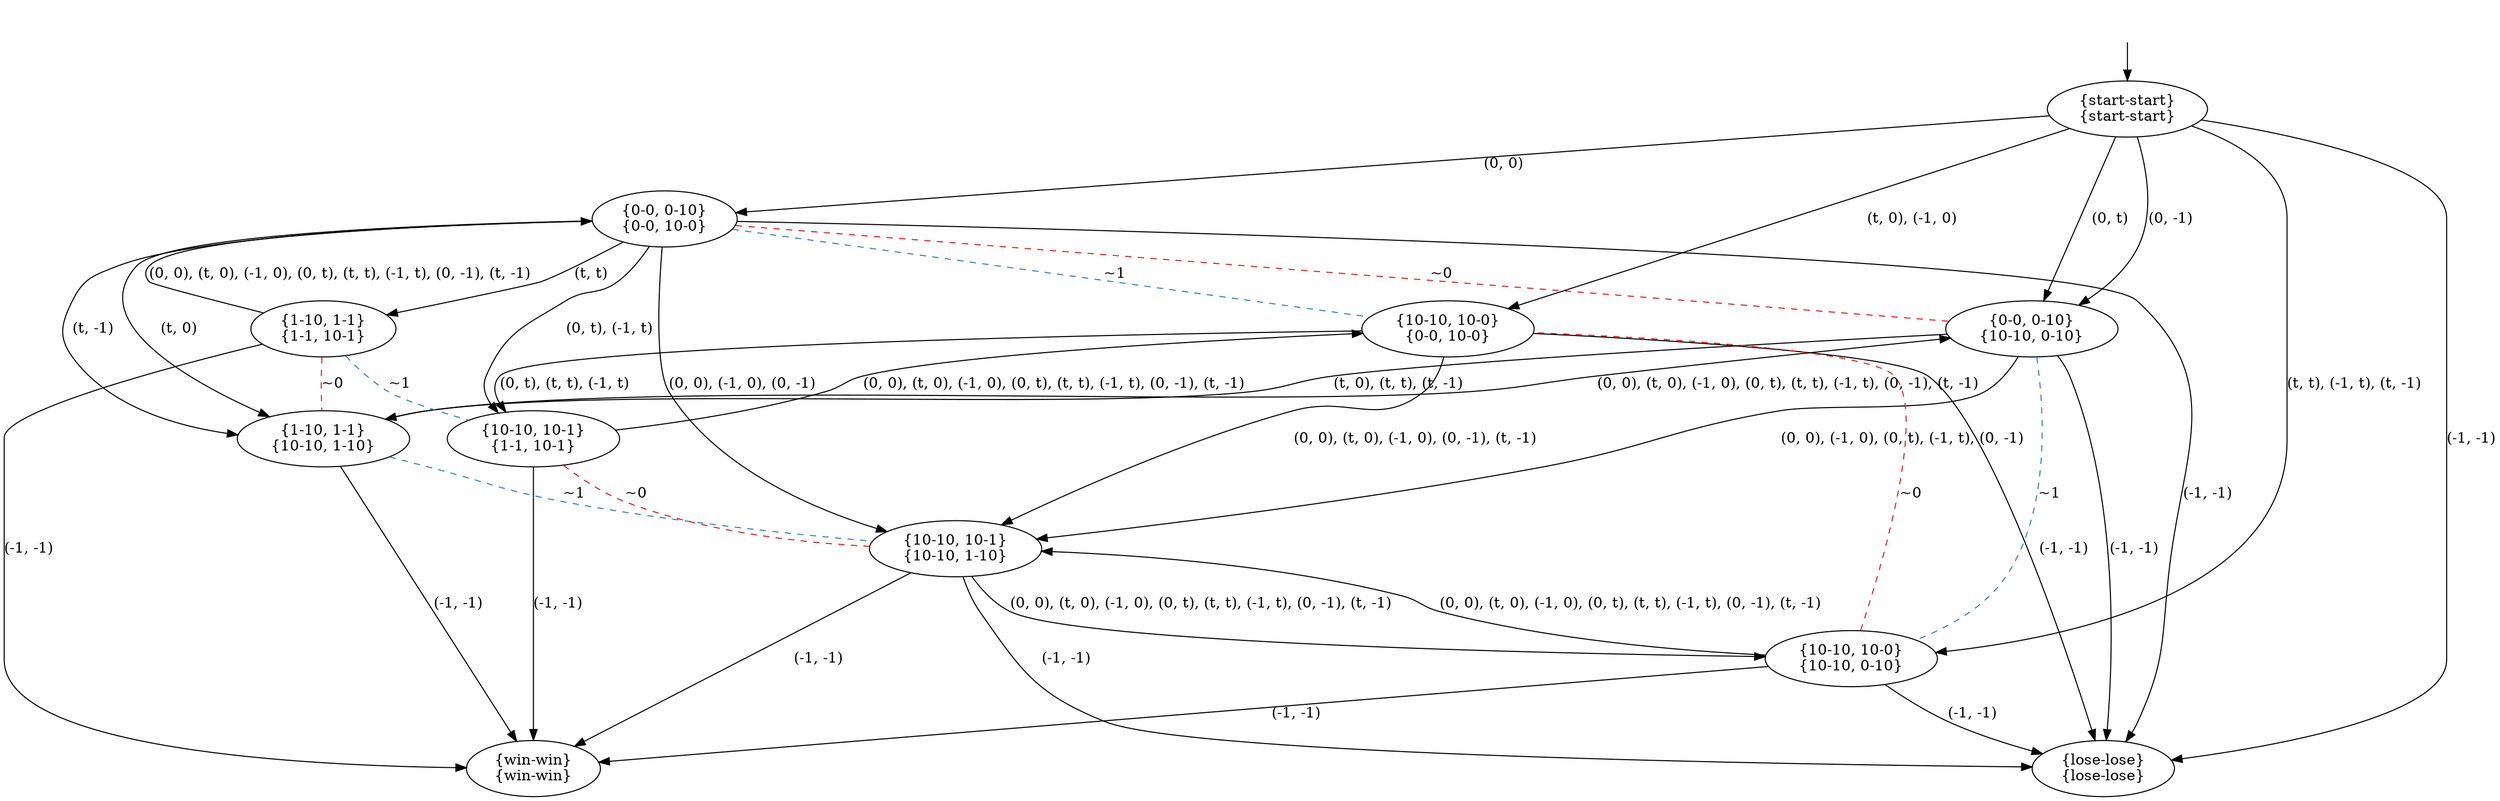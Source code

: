 digraph  {
concentrate=False;
nodesep=0.5;
ranksep=0.5;
splines=True;
140577457445744 [label="{start-start}\n{start-start}"];
140577457446024 [label="{0-0, 0-10}\n{0-0, 10-0}"];
140577457443952 [label="{10-10, 10-0}\n{0-0, 10-0}"];
140577457444736 [label="{0-0, 0-10}\n{10-10, 0-10}"];
140577457445632 [label="{10-10, 10-0}\n{10-10, 0-10}"];
140577457444456 [label="{lose-lose}\n{lose-lose}"];
140577457444960 [label="{10-10, 10-1}\n{10-10, 1-10}"];
140577457444904 [label="{1-10, 1-1}\n{10-10, 1-10}"];
140577457444176 [label="{10-10, 10-1}\n{1-1, 10-1}"];
140577457443728 [label="{1-10, 1-1}\n{1-1, 10-1}"];
140577457210480 [label="{win-win}\n{win-win}"];
hidden [label="", shape=none];
140577457445744 -> 140577457446024  [action="('0', '0')", key="('0', '0')", label="(0, 0)"];
140577457445744 -> 140577457444736  [action="('0', 't')", key="('0', 't')", label="(0, t)"];
140577457445744 -> 140577457444736  [action="('0', '-1')", key="('0', '-1')", label="(0, -1)"];
140577457445744 -> 140577457444456  [action="('-1', '-1')", key="('-1', '-1')", label="(-1, -1)"];
140577457445744 -> 140577457443952  [action="(('t', '0'), ('-1', '0'))", key="(('t', '0'), ('-1', '0'))", label="(t, 0), (-1, 0)"];
140577457445744 -> 140577457445632  [action="(('t', 't'), ('-1', 't'), ('t', '-1'))", key="(('t', 't'), ('-1', 't'), ('t', '-1'))", label="(t, t), (-1, t), (t, -1)"];
140577457446024 -> 140577457444904  [action="('t', '0')", key="('t', '0')", label="(t, 0)"];
140577457446024 -> 140577457444904  [action="('t', '-1')", key="('t', '-1')", label="(t, -1)"];
140577457446024 -> 140577457443728  [action="('t', 't')", key="('t', 't')", label="(t, t)"];
140577457446024 -> 140577457444456  [action="('-1', '-1')", key="('-1', '-1')", label="(-1, -1)"];
140577457446024 -> 140577457444960  [action="(('0', '0'), ('-1', '0'), ('0', '-1'))", key="(('0', '0'), ('-1', '0'), ('0', '-1'))", label="(0, 0), (-1, 0), (0, -1)"];
140577457446024 -> 140577457444176  [action="(('0', 't'), ('-1', 't'))", key="(('0', 't'), ('-1', 't'))", label="(0, t), (-1, t)"];
140577457446024 -> 140577457444736  [arrowhead=none, color=1, colorscheme=set19, constraint=True, key=0, label="~0", style=dashed];
140577457446024 -> 140577457443952  [arrowhead=none, color=2, colorscheme=set19, constraint=True, key=0, label="~1", style=dashed];
140577457443952 -> 140577457444456  [action="('-1', '-1')", key="('-1', '-1')", label="(-1, -1)"];
140577457443952 -> 140577457444960  [action="(('0', '0'), ('t', '0'), ('-1', '0'), ('0', '-1'), ('t', '-1'))", key="(('0', '0'), ('t', '0'), ('-1', '0'), ('0', '-1'), ('t', '-1'))", label="(0, 0), (t, 0), (-1, 0), (0, -1), (t, -1)"];
140577457443952 -> 140577457444176  [action="(('0', 't'), ('t', 't'), ('-1', 't'))", key="(('0', 't'), ('t', 't'), ('-1', 't'))", label="(0, t), (t, t), (-1, t)"];
140577457444736 -> 140577457444456  [action="('-1', '-1')", key="('-1', '-1')", label="(-1, -1)"];
140577457444736 -> 140577457444960  [action="(('0', '0'), ('-1', '0'), ('0', 't'), ('-1', 't'), ('0', '-1'))", key="(('0', '0'), ('-1', '0'), ('0', 't'), ('-1', 't'), ('0', '-1'))", label="(0, 0), (-1, 0), (0, t), (-1, t), (0, -1)"];
140577457444736 -> 140577457444904  [action="(('t', '0'), ('t', 't'), ('t', '-1'))", key="(('t', '0'), ('t', 't'), ('t', '-1'))", label="(t, 0), (t, t), (t, -1)"];
140577457444736 -> 140577457445632  [arrowhead=none, color=2, colorscheme=set19, constraint=True, key=0, label="~1", style=dashed];
140577457445632 -> 140577457210480  [action="('-1', '-1')", key="('-1', '-1')", label="(-1, -1)"];
140577457445632 -> 140577457444456  [action="('-1', '-1')", key="('-1', '-1')", label="(-1, -1)"];
140577457445632 -> 140577457444960  [action="(('0', '0'), ('t', '0'), ('-1', '0'), ('0', 't'), ('t', 't'), ('-1', 't'), ('0', '-1'), ('t', '-1'))", key="(('0', '0'), ('t', '0'), ('-1', '0'), ('0', 't'), ('t', 't'), ('-1', 't'), ('0', '-1'), ('t', '-1'))", label="(0, 0), (t, 0), (-1, 0), (0, t), (t, t), (-1, t), (0, -1), (t, -1)"];
140577457445632 -> 140577457443952  [arrowhead=none, color=1, colorscheme=set19, constraint=True, key=0, label="~0", style=dashed];
140577457444960 -> 140577457210480  [action="('-1', '-1')", key="('-1', '-1')", label="(-1, -1)"];
140577457444960 -> 140577457444456  [action="('-1', '-1')", key="('-1', '-1')", label="(-1, -1)"];
140577457444960 -> 140577457445632  [action="(('0', '0'), ('t', '0'), ('-1', '0'), ('0', 't'), ('t', 't'), ('-1', 't'), ('0', '-1'), ('t', '-1'))", key="(('0', '0'), ('t', '0'), ('-1', '0'), ('0', 't'), ('t', 't'), ('-1', 't'), ('0', '-1'), ('t', '-1'))", label="(0, 0), (t, 0), (-1, 0), (0, t), (t, t), (-1, t), (0, -1), (t, -1)"];
140577457444904 -> 140577457210480  [action="('-1', '-1')", key="('-1', '-1')", label="(-1, -1)"];
140577457444904 -> 140577457444736  [action="(('0', '0'), ('t', '0'), ('-1', '0'), ('0', 't'), ('t', 't'), ('-1', 't'), ('0', '-1'), ('t', '-1'))", key="(('0', '0'), ('t', '0'), ('-1', '0'), ('0', 't'), ('t', 't'), ('-1', 't'), ('0', '-1'), ('t', '-1'))", label="(0, 0), (t, 0), (-1, 0), (0, t), (t, t), (-1, t), (0, -1), (t, -1)"];
140577457444904 -> 140577457444960  [arrowhead=none, color=2, colorscheme=set19, constraint=True, key=0, label="~1", style=dashed];
140577457444176 -> 140577457210480  [action="('-1', '-1')", key="('-1', '-1')", label="(-1, -1)"];
140577457444176 -> 140577457443952  [action="(('0', '0'), ('t', '0'), ('-1', '0'), ('0', 't'), ('t', 't'), ('-1', 't'), ('0', '-1'), ('t', '-1'))", key="(('0', '0'), ('t', '0'), ('-1', '0'), ('0', 't'), ('t', 't'), ('-1', 't'), ('0', '-1'), ('t', '-1'))", label="(0, 0), (t, 0), (-1, 0), (0, t), (t, t), (-1, t), (0, -1), (t, -1)"];
140577457444176 -> 140577457444960  [arrowhead=none, color=1, colorscheme=set19, constraint=True, key=0, label="~0", style=dashed];
140577457443728 -> 140577457210480  [action="('-1', '-1')", key="('-1', '-1')", label="(-1, -1)"];
140577457443728 -> 140577457446024  [action="(('0', '0'), ('t', '0'), ('-1', '0'), ('0', 't'), ('t', 't'), ('-1', 't'), ('0', '-1'), ('t', '-1'))", key="(('0', '0'), ('t', '0'), ('-1', '0'), ('0', 't'), ('t', 't'), ('-1', 't'), ('0', '-1'), ('t', '-1'))", label="(0, 0), (t, 0), (-1, 0), (0, t), (t, t), (-1, t), (0, -1), (t, -1)"];
140577457443728 -> 140577457444904  [arrowhead=none, color=1, colorscheme=set19, constraint=True, key=0, label="~0", style=dashed];
140577457443728 -> 140577457444176  [arrowhead=none, color=2, colorscheme=set19, constraint=True, key=0, label="~1", style=dashed];
hidden -> 140577457445744  [key=0];
}
